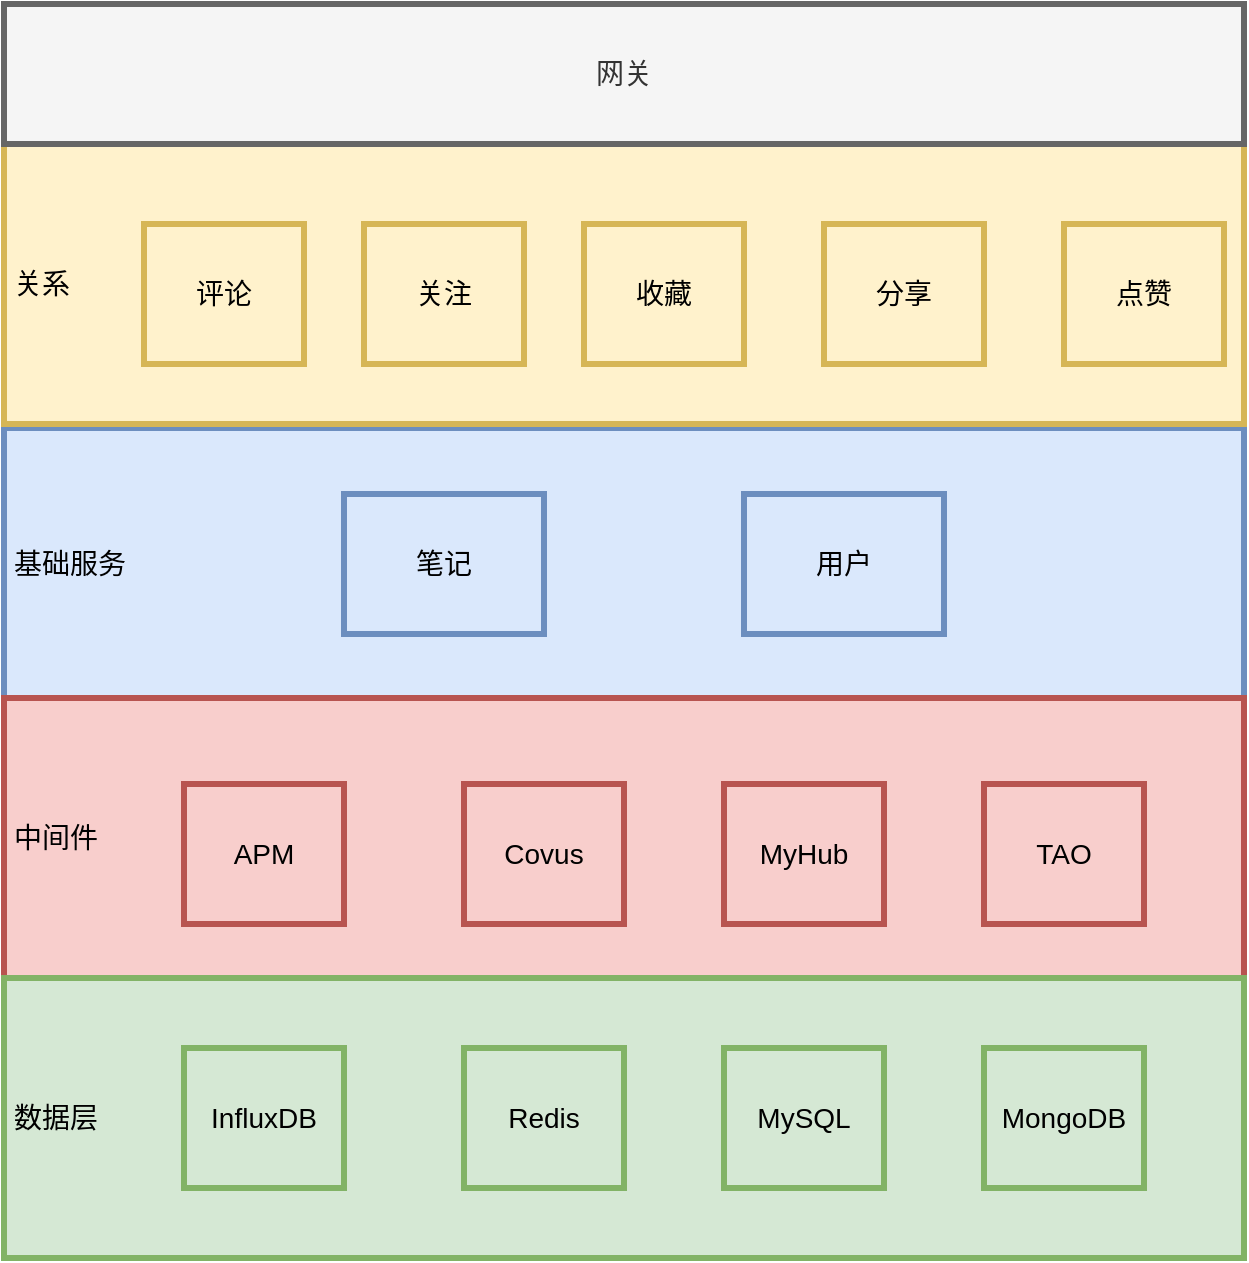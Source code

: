 <mxfile version="12.1.3" type="github" pages="1">
  <diagram id="6a731a19-8d31-9384-78a2-239565b7b9f0" name="Page-1">
    <mxGraphModel dx="946" dy="628" grid="1" gridSize="10" guides="1" tooltips="1" connect="1" arrows="1" fold="1" page="1" pageScale="1" pageWidth="1169" pageHeight="827" background="#ffffff" math="0" shadow="0">
      <root>
        <mxCell id="0"/>
        <mxCell id="1" parent="0"/>
        <mxCell id="aEuhOQQGP-RLHRnwrXuT-1789" value="&lt;div align=&quot;left&quot;&gt;基础服务&lt;/div&gt;" style="rounded=0;whiteSpace=wrap;html=1;shadow=0;labelBackgroundColor=none;strokeColor=#6c8ebf;strokeWidth=3;fillColor=#dae8fc;fontFamily=Helvetica;fontSize=14;align=left;spacing=5;fontStyle=0;arcSize=7;perimeterSpacing=2;" vertex="1" parent="1">
          <mxGeometry x="90" y="332" width="620" height="135" as="geometry"/>
        </mxCell>
        <mxCell id="aEuhOQQGP-RLHRnwrXuT-1784" value="&lt;div align=&quot;left&quot;&gt;关系&lt;/div&gt;" style="rounded=0;whiteSpace=wrap;html=1;shadow=0;labelBackgroundColor=none;strokeColor=#d6b656;strokeWidth=3;fillColor=#fff2cc;fontFamily=Helvetica;fontSize=14;align=left;spacing=5;fontStyle=0;arcSize=7;perimeterSpacing=2;" vertex="1" parent="1">
          <mxGeometry x="90" y="190" width="620" height="140" as="geometry"/>
        </mxCell>
        <mxCell id="1755" value="点赞" style="rounded=0;whiteSpace=wrap;html=1;shadow=0;labelBackgroundColor=none;strokeColor=#d6b656;strokeWidth=3;fillColor=#fff2cc;fontFamily=Helvetica;fontSize=14;align=center;spacing=5;fontStyle=0;arcSize=7;perimeterSpacing=2;" parent="1" vertex="1">
          <mxGeometry x="620" y="230" width="80" height="70" as="geometry"/>
        </mxCell>
        <mxCell id="aEuhOQQGP-RLHRnwrXuT-1781" value="收藏" style="rounded=0;whiteSpace=wrap;html=1;shadow=0;labelBackgroundColor=none;strokeColor=#d6b656;strokeWidth=3;fillColor=#fff2cc;fontFamily=Helvetica;fontSize=14;align=center;spacing=5;fontStyle=0;arcSize=7;perimeterSpacing=2;" vertex="1" parent="1">
          <mxGeometry x="380" y="230" width="80" height="70" as="geometry"/>
        </mxCell>
        <mxCell id="aEuhOQQGP-RLHRnwrXuT-1782" value="分享" style="rounded=0;whiteSpace=wrap;html=1;shadow=0;labelBackgroundColor=none;strokeColor=#d6b656;strokeWidth=3;fillColor=#fff2cc;fontFamily=Helvetica;fontSize=14;align=center;spacing=5;fontStyle=0;arcSize=7;perimeterSpacing=2;" vertex="1" parent="1">
          <mxGeometry x="500" y="230" width="80" height="70" as="geometry"/>
        </mxCell>
        <mxCell id="aEuhOQQGP-RLHRnwrXuT-1783" value="关注" style="rounded=0;whiteSpace=wrap;html=1;shadow=0;labelBackgroundColor=none;strokeColor=#d6b656;strokeWidth=3;fillColor=#fff2cc;fontFamily=Helvetica;fontSize=14;align=center;spacing=5;fontStyle=0;arcSize=7;perimeterSpacing=2;" vertex="1" parent="1">
          <mxGeometry x="270" y="230" width="80" height="70" as="geometry"/>
        </mxCell>
        <mxCell id="aEuhOQQGP-RLHRnwrXuT-1785" value="笔记" style="rounded=0;whiteSpace=wrap;html=1;shadow=0;labelBackgroundColor=none;strokeColor=#6c8ebf;strokeWidth=3;fillColor=#dae8fc;fontFamily=Helvetica;fontSize=14;align=center;spacing=5;fontStyle=0;arcSize=7;perimeterSpacing=2;" vertex="1" parent="1">
          <mxGeometry x="260" y="365" width="100" height="70" as="geometry"/>
        </mxCell>
        <mxCell id="aEuhOQQGP-RLHRnwrXuT-1786" value="评论" style="rounded=0;whiteSpace=wrap;html=1;shadow=0;labelBackgroundColor=none;strokeColor=#d6b656;strokeWidth=3;fillColor=#fff2cc;fontFamily=Helvetica;fontSize=14;align=center;spacing=5;fontStyle=0;arcSize=7;perimeterSpacing=2;" vertex="1" parent="1">
          <mxGeometry x="160" y="230" width="80" height="70" as="geometry"/>
        </mxCell>
        <mxCell id="aEuhOQQGP-RLHRnwrXuT-1788" value="用户" style="rounded=0;whiteSpace=wrap;html=1;shadow=0;labelBackgroundColor=none;strokeColor=#6c8ebf;strokeWidth=3;fillColor=#dae8fc;fontFamily=Helvetica;fontSize=14;align=center;spacing=5;fontStyle=0;arcSize=7;perimeterSpacing=2;" vertex="1" parent="1">
          <mxGeometry x="460" y="365" width="100" height="70" as="geometry"/>
        </mxCell>
        <mxCell id="aEuhOQQGP-RLHRnwrXuT-1790" value="网关 " style="rounded=0;whiteSpace=wrap;html=1;shadow=0;labelBackgroundColor=none;strokeColor=#666666;strokeWidth=3;fillColor=#f5f5f5;fontFamily=Helvetica;fontSize=14;align=center;spacing=5;fontStyle=0;arcSize=7;perimeterSpacing=2;fontColor=#333333;" vertex="1" parent="1">
          <mxGeometry x="90" y="120" width="620" height="70" as="geometry"/>
        </mxCell>
        <mxCell id="aEuhOQQGP-RLHRnwrXuT-1791" value="&lt;div align=&quot;left&quot;&gt;中间件&lt;/div&gt;" style="rounded=0;whiteSpace=wrap;html=1;shadow=0;labelBackgroundColor=none;strokeColor=#b85450;strokeWidth=3;fillColor=#f8cecc;fontFamily=Helvetica;fontSize=14;align=left;spacing=5;fontStyle=0;arcSize=7;perimeterSpacing=2;" vertex="1" parent="1">
          <mxGeometry x="90" y="467" width="620" height="140" as="geometry"/>
        </mxCell>
        <mxCell id="aEuhOQQGP-RLHRnwrXuT-1792" value="APM" style="rounded=0;whiteSpace=wrap;html=1;shadow=0;labelBackgroundColor=none;strokeColor=#b85450;strokeWidth=3;fillColor=#f8cecc;fontFamily=Helvetica;fontSize=14;align=center;spacing=5;fontStyle=0;arcSize=7;perimeterSpacing=2;" vertex="1" parent="1">
          <mxGeometry x="180" y="510" width="80" height="70" as="geometry"/>
        </mxCell>
        <mxCell id="aEuhOQQGP-RLHRnwrXuT-1793" value="MyHub" style="rounded=0;whiteSpace=wrap;html=1;shadow=0;labelBackgroundColor=none;strokeColor=#b85450;strokeWidth=3;fillColor=#f8cecc;fontFamily=Helvetica;fontSize=14;align=center;spacing=5;fontStyle=0;arcSize=7;perimeterSpacing=2;" vertex="1" parent="1">
          <mxGeometry x="450" y="510" width="80" height="70" as="geometry"/>
        </mxCell>
        <mxCell id="aEuhOQQGP-RLHRnwrXuT-1794" value="Covus" style="rounded=0;whiteSpace=wrap;html=1;shadow=0;labelBackgroundColor=none;strokeColor=#b85450;strokeWidth=3;fillColor=#f8cecc;fontFamily=Helvetica;fontSize=14;align=center;spacing=5;fontStyle=0;arcSize=7;perimeterSpacing=2;" vertex="1" parent="1">
          <mxGeometry x="320" y="510" width="80" height="70" as="geometry"/>
        </mxCell>
        <mxCell id="aEuhOQQGP-RLHRnwrXuT-1795" value="TAO" style="rounded=0;whiteSpace=wrap;html=1;shadow=0;labelBackgroundColor=none;strokeColor=#b85450;strokeWidth=3;fillColor=#f8cecc;fontFamily=Helvetica;fontSize=14;align=center;spacing=5;fontStyle=0;arcSize=7;perimeterSpacing=2;" vertex="1" parent="1">
          <mxGeometry x="580" y="510" width="80" height="70" as="geometry"/>
        </mxCell>
        <mxCell id="aEuhOQQGP-RLHRnwrXuT-1796" value="&lt;div align=&quot;left&quot;&gt;数据层&lt;/div&gt;" style="rounded=0;whiteSpace=wrap;html=1;shadow=0;labelBackgroundColor=none;strokeColor=#82b366;strokeWidth=3;fillColor=#d5e8d4;fontFamily=Helvetica;fontSize=14;align=left;spacing=5;fontStyle=0;arcSize=7;perimeterSpacing=2;" vertex="1" parent="1">
          <mxGeometry x="90" y="607" width="620" height="140" as="geometry"/>
        </mxCell>
        <mxCell id="aEuhOQQGP-RLHRnwrXuT-1798" value="MySQL" style="rounded=0;whiteSpace=wrap;html=1;shadow=0;labelBackgroundColor=none;strokeColor=#82b366;strokeWidth=3;fillColor=#d5e8d4;fontFamily=Helvetica;fontSize=14;align=center;spacing=5;fontStyle=0;arcSize=7;perimeterSpacing=2;" vertex="1" parent="1">
          <mxGeometry x="450" y="642" width="80" height="70" as="geometry"/>
        </mxCell>
        <mxCell id="aEuhOQQGP-RLHRnwrXuT-1799" value="MongoDB" style="rounded=0;whiteSpace=wrap;html=1;shadow=0;labelBackgroundColor=none;strokeColor=#82b366;strokeWidth=3;fillColor=#d5e8d4;fontFamily=Helvetica;fontSize=14;align=center;spacing=5;fontStyle=0;arcSize=7;perimeterSpacing=2;" vertex="1" parent="1">
          <mxGeometry x="580" y="642" width="80" height="70" as="geometry"/>
        </mxCell>
        <mxCell id="aEuhOQQGP-RLHRnwrXuT-1800" value="Redis" style="rounded=0;whiteSpace=wrap;html=1;shadow=0;labelBackgroundColor=none;strokeColor=#82b366;strokeWidth=3;fillColor=#d5e8d4;fontFamily=Helvetica;fontSize=14;align=center;spacing=5;fontStyle=0;arcSize=7;perimeterSpacing=2;" vertex="1" parent="1">
          <mxGeometry x="320" y="642" width="80" height="70" as="geometry"/>
        </mxCell>
        <mxCell id="aEuhOQQGP-RLHRnwrXuT-1801" value="InfluxDB" style="rounded=0;whiteSpace=wrap;html=1;shadow=0;labelBackgroundColor=none;strokeColor=#82b366;strokeWidth=3;fillColor=#d5e8d4;fontFamily=Helvetica;fontSize=14;align=center;spacing=5;fontStyle=0;arcSize=7;perimeterSpacing=2;" vertex="1" parent="1">
          <mxGeometry x="180" y="642" width="80" height="70" as="geometry"/>
        </mxCell>
      </root>
    </mxGraphModel>
  </diagram>
</mxfile>
